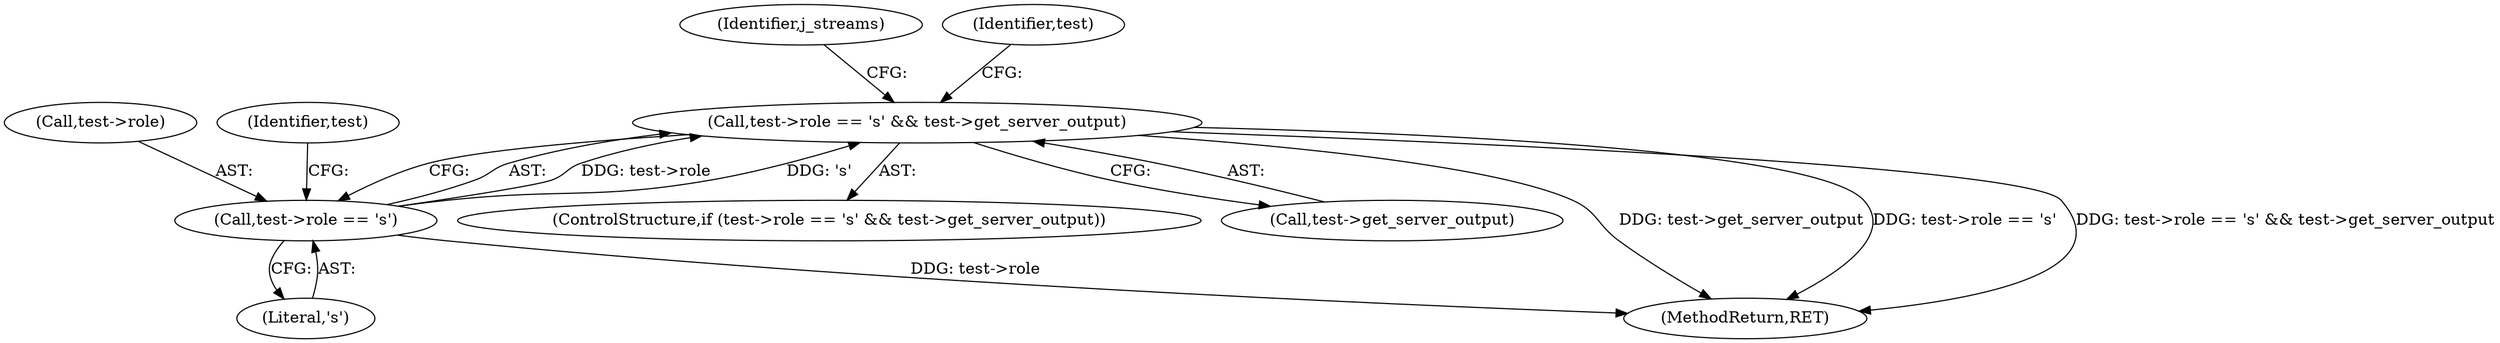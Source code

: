 digraph "0_iperf_91f2fa59e8ed80dfbf400add0164ee0e508e412a_51@pointer" {
"1000180" [label="(Call,test->role == 's' && test->get_server_output)"];
"1000181" [label="(Call,test->role == 's')"];
"1000185" [label="(Literal,'s')"];
"1000179" [label="(ControlStructure,if (test->role == 's' && test->get_server_output))"];
"1000181" [label="(Call,test->role == 's')"];
"1000182" [label="(Call,test->role)"];
"1000180" [label="(Call,test->role == 's' && test->get_server_output)"];
"1000186" [label="(Call,test->get_server_output)"];
"1000384" [label="(MethodReturn,RET)"];
"1000187" [label="(Identifier,test)"];
"1000241" [label="(Identifier,j_streams)"];
"1000192" [label="(Identifier,test)"];
"1000180" -> "1000179"  [label="AST: "];
"1000180" -> "1000181"  [label="CFG: "];
"1000180" -> "1000186"  [label="CFG: "];
"1000181" -> "1000180"  [label="AST: "];
"1000186" -> "1000180"  [label="AST: "];
"1000192" -> "1000180"  [label="CFG: "];
"1000241" -> "1000180"  [label="CFG: "];
"1000180" -> "1000384"  [label="DDG: test->get_server_output"];
"1000180" -> "1000384"  [label="DDG: test->role == 's'"];
"1000180" -> "1000384"  [label="DDG: test->role == 's' && test->get_server_output"];
"1000181" -> "1000180"  [label="DDG: test->role"];
"1000181" -> "1000180"  [label="DDG: 's'"];
"1000181" -> "1000185"  [label="CFG: "];
"1000182" -> "1000181"  [label="AST: "];
"1000185" -> "1000181"  [label="AST: "];
"1000187" -> "1000181"  [label="CFG: "];
"1000181" -> "1000384"  [label="DDG: test->role"];
}

